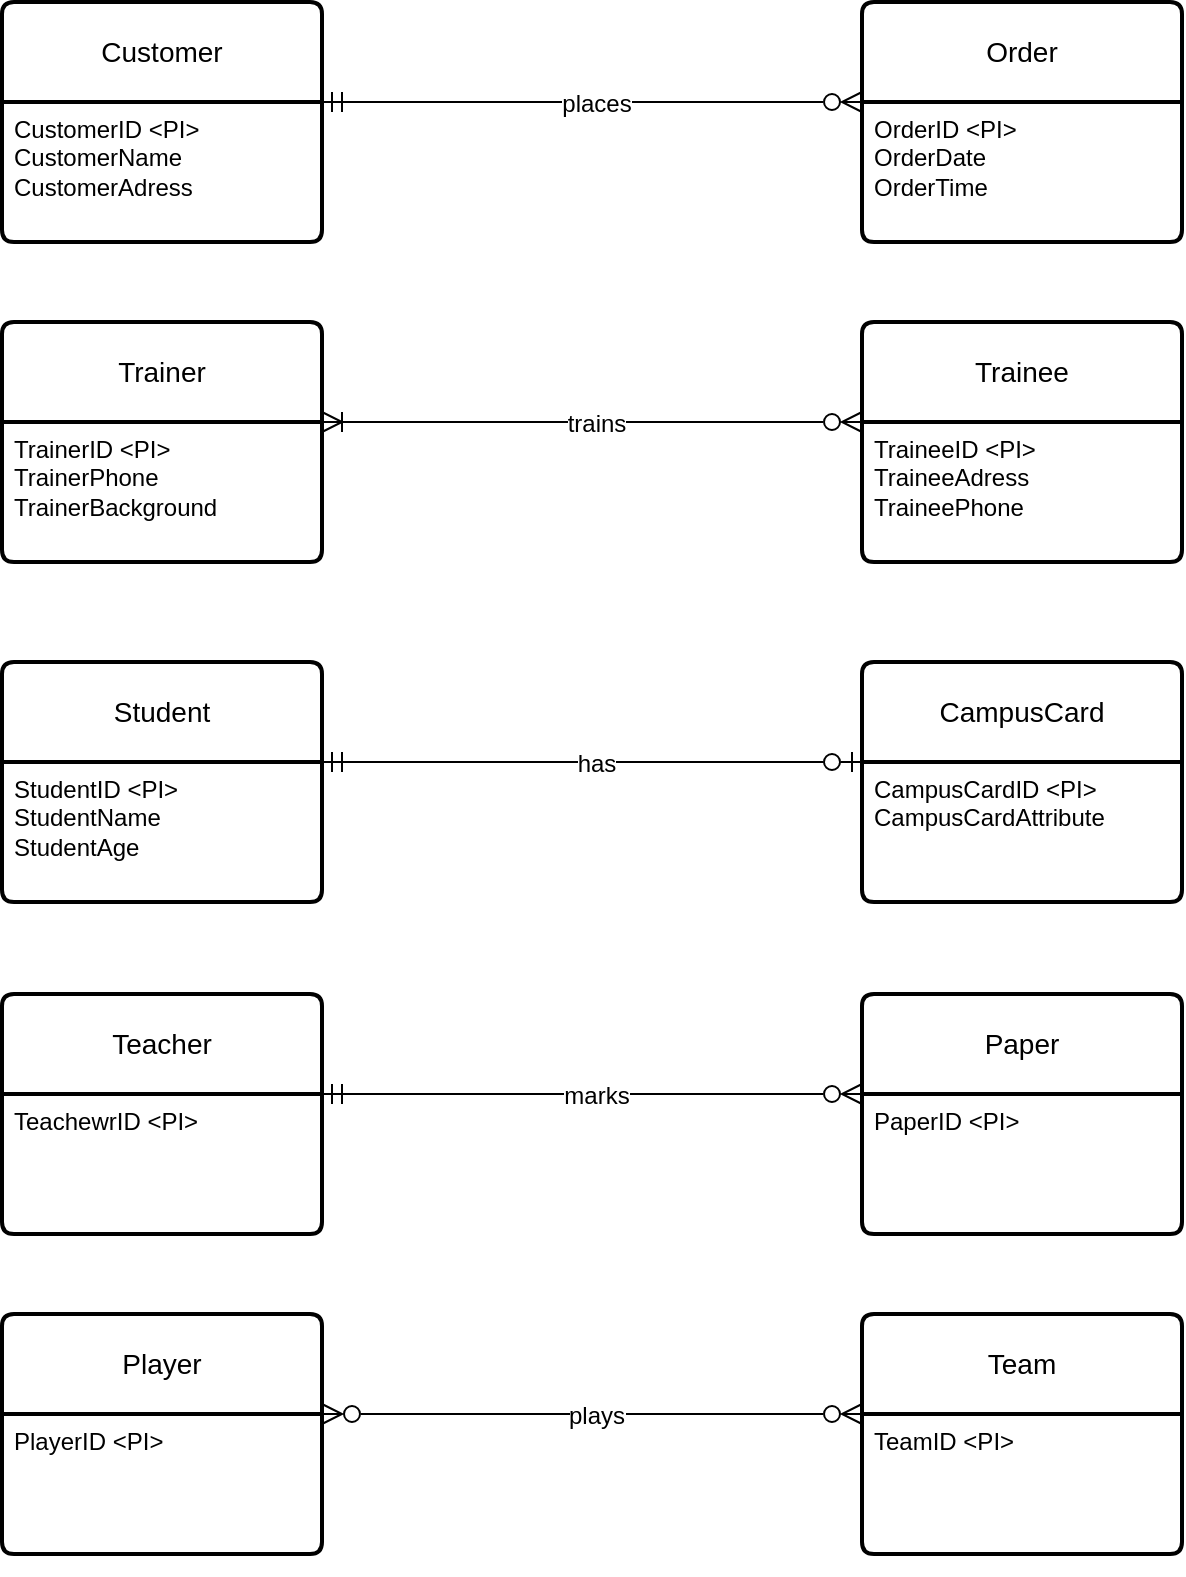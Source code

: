 <mxfile version="28.0.5" pages="2">
  <diagram name="Question 1" id="JMISCL6rNqhaSx3jP0tP">
    <mxGraphModel dx="1418" dy="838" grid="1" gridSize="10" guides="1" tooltips="1" connect="1" arrows="1" fold="1" page="1" pageScale="1" pageWidth="850" pageHeight="1100" math="0" shadow="0">
      <root>
        <mxCell id="0" />
        <mxCell id="1" parent="0" />
        <mxCell id="Xc801w4YaEWtKi9-rcJZ-37" style="edgeStyle=none;curved=1;rounded=0;orthogonalLoop=1;jettySize=auto;html=1;fontSize=12;startSize=8;endSize=8;" edge="1" parent="1" source="Xc801w4YaEWtKi9-rcJZ-34" target="Xc801w4YaEWtKi9-rcJZ-33">
          <mxGeometry relative="1" as="geometry" />
        </mxCell>
        <mxCell id="Xc801w4YaEWtKi9-rcJZ-10" value="Customer" style="swimlane;childLayout=stackLayout;horizontal=1;startSize=50;horizontalStack=0;rounded=1;fontSize=14;fontStyle=0;strokeWidth=2;resizeParent=0;resizeLast=1;shadow=0;dashed=0;align=center;arcSize=4;whiteSpace=wrap;html=1;" vertex="1" parent="1">
          <mxGeometry x="30" y="120" width="160" height="120" as="geometry" />
        </mxCell>
        <mxCell id="Xc801w4YaEWtKi9-rcJZ-11" value="CustomerID &amp;lt;PI&amp;gt;&lt;div&gt;CustomerName&lt;/div&gt;&lt;div&gt;CustomerAdress&lt;/div&gt;" style="align=left;strokeColor=none;fillColor=none;spacingLeft=4;spacingRight=4;fontSize=12;verticalAlign=top;resizable=0;rotatable=0;part=1;html=1;whiteSpace=wrap;" vertex="1" parent="Xc801w4YaEWtKi9-rcJZ-10">
          <mxGeometry y="50" width="160" height="70" as="geometry" />
        </mxCell>
        <mxCell id="Xc801w4YaEWtKi9-rcJZ-12" value="Order" style="swimlane;childLayout=stackLayout;horizontal=1;startSize=50;horizontalStack=0;rounded=1;fontSize=14;fontStyle=0;strokeWidth=2;resizeParent=0;resizeLast=1;shadow=0;dashed=0;align=center;arcSize=4;whiteSpace=wrap;html=1;" vertex="1" parent="1">
          <mxGeometry x="460" y="120" width="160" height="120" as="geometry" />
        </mxCell>
        <mxCell id="Xc801w4YaEWtKi9-rcJZ-13" value="OrderID &amp;lt;PI&amp;gt;&lt;div&gt;OrderDate&lt;/div&gt;&lt;div&gt;OrderTime&lt;/div&gt;" style="align=left;strokeColor=none;fillColor=none;spacingLeft=4;spacingRight=4;fontSize=12;verticalAlign=top;resizable=0;rotatable=0;part=1;html=1;whiteSpace=wrap;" vertex="1" parent="Xc801w4YaEWtKi9-rcJZ-12">
          <mxGeometry y="50" width="160" height="70" as="geometry" />
        </mxCell>
        <mxCell id="Xc801w4YaEWtKi9-rcJZ-15" value="Trainer" style="swimlane;childLayout=stackLayout;horizontal=1;startSize=50;horizontalStack=0;rounded=1;fontSize=14;fontStyle=0;strokeWidth=2;resizeParent=0;resizeLast=1;shadow=0;dashed=0;align=center;arcSize=4;whiteSpace=wrap;html=1;" vertex="1" parent="1">
          <mxGeometry x="30" y="280" width="160" height="120" as="geometry" />
        </mxCell>
        <mxCell id="Xc801w4YaEWtKi9-rcJZ-16" value="TrainerID &amp;lt;PI&amp;gt;&lt;div&gt;TrainerPhone&lt;/div&gt;&lt;div&gt;TrainerBackground&lt;/div&gt;" style="align=left;strokeColor=none;fillColor=none;spacingLeft=4;spacingRight=4;fontSize=12;verticalAlign=top;resizable=0;rotatable=0;part=1;html=1;whiteSpace=wrap;" vertex="1" parent="Xc801w4YaEWtKi9-rcJZ-15">
          <mxGeometry y="50" width="160" height="70" as="geometry" />
        </mxCell>
        <mxCell id="Xc801w4YaEWtKi9-rcJZ-17" value="Trainee" style="swimlane;childLayout=stackLayout;horizontal=1;startSize=50;horizontalStack=0;rounded=1;fontSize=14;fontStyle=0;strokeWidth=2;resizeParent=0;resizeLast=1;shadow=0;dashed=0;align=center;arcSize=4;whiteSpace=wrap;html=1;" vertex="1" parent="1">
          <mxGeometry x="460" y="280" width="160" height="120" as="geometry" />
        </mxCell>
        <mxCell id="Xc801w4YaEWtKi9-rcJZ-18" value="TraineeID &amp;lt;PI&amp;gt;&lt;div&gt;TraineeAdress&lt;/div&gt;&lt;div&gt;TraineePhone&lt;/div&gt;" style="align=left;strokeColor=none;fillColor=none;spacingLeft=4;spacingRight=4;fontSize=12;verticalAlign=top;resizable=0;rotatable=0;part=1;html=1;whiteSpace=wrap;" vertex="1" parent="Xc801w4YaEWtKi9-rcJZ-17">
          <mxGeometry y="50" width="160" height="70" as="geometry" />
        </mxCell>
        <mxCell id="Xc801w4YaEWtKi9-rcJZ-26" style="edgeStyle=none;curved=1;rounded=0;orthogonalLoop=1;jettySize=auto;html=1;exitX=1;exitY=0;exitDx=0;exitDy=0;entryX=0;entryY=0;entryDx=0;entryDy=0;fontSize=12;startSize=8;endSize=8;startArrow=ERmandOne;startFill=0;endArrow=ERzeroToMany;endFill=0;" edge="1" parent="1" source="Xc801w4YaEWtKi9-rcJZ-11" target="Xc801w4YaEWtKi9-rcJZ-13">
          <mxGeometry relative="1" as="geometry" />
        </mxCell>
        <mxCell id="Xc801w4YaEWtKi9-rcJZ-27" value="places" style="edgeLabel;html=1;align=center;verticalAlign=middle;resizable=0;points=[];fontSize=12;" vertex="1" connectable="0" parent="Xc801w4YaEWtKi9-rcJZ-26">
          <mxGeometry x="0.015" y="-1" relative="1" as="geometry">
            <mxPoint as="offset" />
          </mxGeometry>
        </mxCell>
        <mxCell id="Xc801w4YaEWtKi9-rcJZ-28" style="edgeStyle=none;curved=1;rounded=0;orthogonalLoop=1;jettySize=auto;html=1;entryX=0;entryY=0;entryDx=0;entryDy=0;fontSize=12;startSize=8;endSize=8;startArrow=ERoneToMany;startFill=0;endArrow=ERzeroToMany;endFill=0;" edge="1" parent="1" target="Xc801w4YaEWtKi9-rcJZ-18">
          <mxGeometry relative="1" as="geometry">
            <mxPoint x="190" y="330" as="sourcePoint" />
            <mxPoint x="460" y="330" as="targetPoint" />
          </mxGeometry>
        </mxCell>
        <mxCell id="Xc801w4YaEWtKi9-rcJZ-29" value="trains" style="edgeLabel;html=1;align=center;verticalAlign=middle;resizable=0;points=[];fontSize=12;" vertex="1" connectable="0" parent="Xc801w4YaEWtKi9-rcJZ-28">
          <mxGeometry x="0.015" y="-1" relative="1" as="geometry">
            <mxPoint as="offset" />
          </mxGeometry>
        </mxCell>
        <mxCell id="Xc801w4YaEWtKi9-rcJZ-31" value="Student" style="swimlane;childLayout=stackLayout;horizontal=1;startSize=50;horizontalStack=0;rounded=1;fontSize=14;fontStyle=0;strokeWidth=2;resizeParent=0;resizeLast=1;shadow=0;dashed=0;align=center;arcSize=4;whiteSpace=wrap;html=1;" vertex="1" parent="1">
          <mxGeometry x="30" y="450" width="160" height="120" as="geometry" />
        </mxCell>
        <mxCell id="Xc801w4YaEWtKi9-rcJZ-32" value="StudentID &amp;lt;PI&amp;gt;&lt;div&gt;StudentName&lt;/div&gt;&lt;div&gt;StudentAge&lt;/div&gt;" style="align=left;strokeColor=none;fillColor=none;spacingLeft=4;spacingRight=4;fontSize=12;verticalAlign=top;resizable=0;rotatable=0;part=1;html=1;whiteSpace=wrap;" vertex="1" parent="Xc801w4YaEWtKi9-rcJZ-31">
          <mxGeometry y="50" width="160" height="70" as="geometry" />
        </mxCell>
        <mxCell id="Xc801w4YaEWtKi9-rcJZ-33" value="CampusCard" style="swimlane;childLayout=stackLayout;horizontal=1;startSize=50;horizontalStack=0;rounded=1;fontSize=14;fontStyle=0;strokeWidth=2;resizeParent=0;resizeLast=1;shadow=0;dashed=0;align=center;arcSize=4;whiteSpace=wrap;html=1;" vertex="1" parent="1">
          <mxGeometry x="460" y="450" width="160" height="120" as="geometry" />
        </mxCell>
        <mxCell id="Xc801w4YaEWtKi9-rcJZ-34" value="CampusCardID &amp;lt;PI&amp;gt;&lt;div&gt;CampusCardAttribute&lt;/div&gt;" style="align=left;strokeColor=none;fillColor=none;spacingLeft=4;spacingRight=4;fontSize=12;verticalAlign=top;resizable=0;rotatable=0;part=1;html=1;whiteSpace=wrap;" vertex="1" parent="Xc801w4YaEWtKi9-rcJZ-33">
          <mxGeometry y="50" width="160" height="70" as="geometry" />
        </mxCell>
        <mxCell id="Xc801w4YaEWtKi9-rcJZ-35" style="edgeStyle=none;curved=1;rounded=0;orthogonalLoop=1;jettySize=auto;html=1;entryX=0;entryY=0;entryDx=0;entryDy=0;fontSize=12;startSize=8;endSize=8;startArrow=ERmandOne;startFill=0;endArrow=ERzeroToOne;endFill=0;" edge="1" parent="1" target="Xc801w4YaEWtKi9-rcJZ-34">
          <mxGeometry relative="1" as="geometry">
            <mxPoint x="190" y="500" as="sourcePoint" />
            <mxPoint x="460" y="500" as="targetPoint" />
          </mxGeometry>
        </mxCell>
        <mxCell id="Xc801w4YaEWtKi9-rcJZ-36" value="has" style="edgeLabel;html=1;align=center;verticalAlign=middle;resizable=0;points=[];fontSize=12;" vertex="1" connectable="0" parent="Xc801w4YaEWtKi9-rcJZ-35">
          <mxGeometry x="0.015" y="-1" relative="1" as="geometry">
            <mxPoint as="offset" />
          </mxGeometry>
        </mxCell>
        <mxCell id="Xc801w4YaEWtKi9-rcJZ-38" value="Teacher" style="swimlane;childLayout=stackLayout;horizontal=1;startSize=50;horizontalStack=0;rounded=1;fontSize=14;fontStyle=0;strokeWidth=2;resizeParent=0;resizeLast=1;shadow=0;dashed=0;align=center;arcSize=4;whiteSpace=wrap;html=1;" vertex="1" parent="1">
          <mxGeometry x="30" y="616" width="160" height="120" as="geometry" />
        </mxCell>
        <mxCell id="Xc801w4YaEWtKi9-rcJZ-39" value="TeachewrID &amp;lt;PI&amp;gt;" style="align=left;strokeColor=none;fillColor=none;spacingLeft=4;spacingRight=4;fontSize=12;verticalAlign=top;resizable=0;rotatable=0;part=1;html=1;whiteSpace=wrap;" vertex="1" parent="Xc801w4YaEWtKi9-rcJZ-38">
          <mxGeometry y="50" width="160" height="70" as="geometry" />
        </mxCell>
        <mxCell id="Xc801w4YaEWtKi9-rcJZ-40" value="Paper" style="swimlane;childLayout=stackLayout;horizontal=1;startSize=50;horizontalStack=0;rounded=1;fontSize=14;fontStyle=0;strokeWidth=2;resizeParent=0;resizeLast=1;shadow=0;dashed=0;align=center;arcSize=4;whiteSpace=wrap;html=1;" vertex="1" parent="1">
          <mxGeometry x="460" y="616" width="160" height="120" as="geometry" />
        </mxCell>
        <mxCell id="Xc801w4YaEWtKi9-rcJZ-41" value="PaperID &amp;lt;PI&amp;gt;" style="align=left;strokeColor=none;fillColor=none;spacingLeft=4;spacingRight=4;fontSize=12;verticalAlign=top;resizable=0;rotatable=0;part=1;html=1;whiteSpace=wrap;" vertex="1" parent="Xc801w4YaEWtKi9-rcJZ-40">
          <mxGeometry y="50" width="160" height="70" as="geometry" />
        </mxCell>
        <mxCell id="Xc801w4YaEWtKi9-rcJZ-42" style="edgeStyle=none;curved=1;rounded=0;orthogonalLoop=1;jettySize=auto;html=1;fontSize=12;startSize=8;endSize=8;" edge="1" parent="Xc801w4YaEWtKi9-rcJZ-40" source="Xc801w4YaEWtKi9-rcJZ-41" target="Xc801w4YaEWtKi9-rcJZ-40">
          <mxGeometry relative="1" as="geometry" />
        </mxCell>
        <mxCell id="Xc801w4YaEWtKi9-rcJZ-43" style="edgeStyle=none;curved=1;rounded=0;orthogonalLoop=1;jettySize=auto;html=1;entryX=0;entryY=0;entryDx=0;entryDy=0;fontSize=12;startSize=8;endSize=8;startArrow=ERmandOne;startFill=0;endArrow=ERzeroToMany;endFill=0;" edge="1" parent="1" target="Xc801w4YaEWtKi9-rcJZ-41">
          <mxGeometry relative="1" as="geometry">
            <mxPoint x="190" y="666" as="sourcePoint" />
            <mxPoint x="460" y="666" as="targetPoint" />
          </mxGeometry>
        </mxCell>
        <mxCell id="Xc801w4YaEWtKi9-rcJZ-44" value="marks" style="edgeLabel;html=1;align=center;verticalAlign=middle;resizable=0;points=[];fontSize=12;" vertex="1" connectable="0" parent="Xc801w4YaEWtKi9-rcJZ-43">
          <mxGeometry x="0.015" y="-1" relative="1" as="geometry">
            <mxPoint as="offset" />
          </mxGeometry>
        </mxCell>
        <mxCell id="Xc801w4YaEWtKi9-rcJZ-45" value="Player" style="swimlane;childLayout=stackLayout;horizontal=1;startSize=50;horizontalStack=0;rounded=1;fontSize=14;fontStyle=0;strokeWidth=2;resizeParent=0;resizeLast=1;shadow=0;dashed=0;align=center;arcSize=4;whiteSpace=wrap;html=1;" vertex="1" parent="1">
          <mxGeometry x="30" y="776" width="160" height="120" as="geometry" />
        </mxCell>
        <mxCell id="Xc801w4YaEWtKi9-rcJZ-46" value="PlayerID &amp;lt;PI&amp;gt;" style="align=left;strokeColor=none;fillColor=none;spacingLeft=4;spacingRight=4;fontSize=12;verticalAlign=top;resizable=0;rotatable=0;part=1;html=1;whiteSpace=wrap;" vertex="1" parent="Xc801w4YaEWtKi9-rcJZ-45">
          <mxGeometry y="50" width="160" height="70" as="geometry" />
        </mxCell>
        <mxCell id="Xc801w4YaEWtKi9-rcJZ-47" value="Team" style="swimlane;childLayout=stackLayout;horizontal=1;startSize=50;horizontalStack=0;rounded=1;fontSize=14;fontStyle=0;strokeWidth=2;resizeParent=0;resizeLast=1;shadow=0;dashed=0;align=center;arcSize=4;whiteSpace=wrap;html=1;" vertex="1" parent="1">
          <mxGeometry x="460" y="776" width="160" height="120" as="geometry" />
        </mxCell>
        <mxCell id="Xc801w4YaEWtKi9-rcJZ-48" value="TeamID &amp;lt;PI&amp;gt;" style="align=left;strokeColor=none;fillColor=none;spacingLeft=4;spacingRight=4;fontSize=12;verticalAlign=top;resizable=0;rotatable=0;part=1;html=1;whiteSpace=wrap;" vertex="1" parent="Xc801w4YaEWtKi9-rcJZ-47">
          <mxGeometry y="50" width="160" height="70" as="geometry" />
        </mxCell>
        <mxCell id="Xc801w4YaEWtKi9-rcJZ-49" style="edgeStyle=none;curved=1;rounded=0;orthogonalLoop=1;jettySize=auto;html=1;fontSize=12;startSize=8;endSize=8;" edge="1" parent="Xc801w4YaEWtKi9-rcJZ-47" source="Xc801w4YaEWtKi9-rcJZ-48" target="Xc801w4YaEWtKi9-rcJZ-47">
          <mxGeometry relative="1" as="geometry" />
        </mxCell>
        <mxCell id="Xc801w4YaEWtKi9-rcJZ-50" style="edgeStyle=none;curved=1;rounded=0;orthogonalLoop=1;jettySize=auto;html=1;entryX=0;entryY=0;entryDx=0;entryDy=0;fontSize=12;startSize=8;endSize=8;startArrow=ERzeroToMany;startFill=0;endArrow=ERzeroToMany;endFill=0;" edge="1" parent="1" target="Xc801w4YaEWtKi9-rcJZ-48">
          <mxGeometry relative="1" as="geometry">
            <mxPoint x="190" y="826" as="sourcePoint" />
            <mxPoint x="460" y="826" as="targetPoint" />
          </mxGeometry>
        </mxCell>
        <mxCell id="Xc801w4YaEWtKi9-rcJZ-51" value="plays" style="edgeLabel;html=1;align=center;verticalAlign=middle;resizable=0;points=[];fontSize=12;" vertex="1" connectable="0" parent="Xc801w4YaEWtKi9-rcJZ-50">
          <mxGeometry x="0.015" y="-1" relative="1" as="geometry">
            <mxPoint as="offset" />
          </mxGeometry>
        </mxCell>
      </root>
    </mxGraphModel>
  </diagram>
  <diagram id="8TGpUJFxCJaHSkZn9z-A" name="Page-2">
    <mxGraphModel dx="3176" dy="2073" grid="1" gridSize="10" guides="1" tooltips="1" connect="1" arrows="1" fold="1" page="0" pageScale="1" pageWidth="850" pageHeight="1100" math="0" shadow="0">
      <root>
        <mxCell id="0" />
        <mxCell id="1" parent="0" />
        <mxCell id="flccoF1PaOZVYJzNUx7W-8" style="edgeStyle=orthogonalEdgeStyle;rounded=0;orthogonalLoop=1;jettySize=auto;html=1;endArrow=none;endFill=0;" edge="1" parent="1" source="3GbFFvfoC3xt1Sqf12QE-1" target="flccoF1PaOZVYJzNUx7W-6">
          <mxGeometry relative="1" as="geometry">
            <Array as="points">
              <mxPoint x="-1290" y="-790" />
            </Array>
          </mxGeometry>
        </mxCell>
        <mxCell id="3GbFFvfoC3xt1Sqf12QE-1" value="Undergrad" style="swimlane;childLayout=stackLayout;horizontal=1;startSize=50;horizontalStack=0;rounded=1;fontSize=14;fontStyle=0;strokeWidth=2;resizeParent=0;resizeLast=1;shadow=0;dashed=0;align=center;arcSize=4;whiteSpace=wrap;html=1;" parent="1" vertex="1">
          <mxGeometry x="-1370" y="-730" width="160" height="120" as="geometry" />
        </mxCell>
        <mxCell id="3GbFFvfoC3xt1Sqf12QE-2" value="&lt;div&gt;StudentMajor&lt;/div&gt;" style="align=left;strokeColor=none;fillColor=none;spacingLeft=4;spacingRight=4;fontSize=12;verticalAlign=top;resizable=0;rotatable=0;part=1;html=1;whiteSpace=wrap;" parent="3GbFFvfoC3xt1Sqf12QE-1" vertex="1">
          <mxGeometry y="50" width="160" height="70" as="geometry" />
        </mxCell>
        <mxCell id="3rUDM0hxEPO33cNUYivA-1" value="Unit" style="swimlane;childLayout=stackLayout;horizontal=1;startSize=50;horizontalStack=0;rounded=1;fontSize=14;fontStyle=0;strokeWidth=2;resizeParent=0;resizeLast=1;shadow=0;dashed=0;align=center;arcSize=4;whiteSpace=wrap;html=1;" parent="1" vertex="1">
          <mxGeometry x="-1030" y="-730" width="160" height="120" as="geometry" />
        </mxCell>
        <mxCell id="3rUDM0hxEPO33cNUYivA-2" value="UnitID &amp;lt;PI&amp;gt;&lt;div&gt;UnitName&lt;/div&gt;&lt;div&gt;UnitDescription&lt;/div&gt;&lt;div&gt;CreditPoints&lt;/div&gt;" style="align=left;strokeColor=none;fillColor=none;spacingLeft=4;spacingRight=4;fontSize=12;verticalAlign=top;resizable=0;rotatable=0;part=1;html=1;whiteSpace=wrap;" parent="3rUDM0hxEPO33cNUYivA-1" vertex="1">
          <mxGeometry y="50" width="160" height="70" as="geometry" />
        </mxCell>
        <mxCell id="u3VYJQ0W4rCcnem0_WpB-1" value="Thesis" style="swimlane;childLayout=stackLayout;horizontal=1;startSize=50;horizontalStack=0;rounded=1;fontSize=14;fontStyle=0;strokeWidth=2;resizeParent=0;resizeLast=1;shadow=0;dashed=0;align=center;arcSize=4;whiteSpace=wrap;html=1;" parent="1" vertex="1">
          <mxGeometry x="-220" y="-720" width="160" height="120" as="geometry" />
        </mxCell>
        <mxCell id="u3VYJQ0W4rCcnem0_WpB-2" value="ThesisID &amp;lt;PI&amp;gt;&lt;div&gt;Title&lt;/div&gt;&lt;div&gt;Type&lt;/div&gt;&lt;div&gt;&lt;br&gt;&lt;/div&gt;" style="align=left;strokeColor=none;fillColor=none;spacingLeft=4;spacingRight=4;fontSize=12;verticalAlign=top;resizable=0;rotatable=0;part=1;html=1;whiteSpace=wrap;" parent="u3VYJQ0W4rCcnem0_WpB-1" vertex="1">
          <mxGeometry y="50" width="160" height="70" as="geometry" />
        </mxCell>
        <mxCell id="u3VYJQ0W4rCcnem0_WpB-4" value="Faculty" style="swimlane;childLayout=stackLayout;horizontal=1;startSize=50;horizontalStack=0;rounded=1;fontSize=14;fontStyle=0;strokeWidth=2;resizeParent=0;resizeLast=1;shadow=0;dashed=0;align=center;arcSize=4;whiteSpace=wrap;html=1;" parent="1" vertex="1">
          <mxGeometry x="-1360" y="-400" width="160" height="120" as="geometry" />
        </mxCell>
        <mxCell id="u3VYJQ0W4rCcnem0_WpB-5" value="FacultyID &amp;lt;PI&amp;gt;&lt;div&gt;FacultyName&lt;/div&gt;&lt;div&gt;FacultyDescription&lt;/div&gt;&lt;div&gt;FacultyAddress&lt;/div&gt;" style="align=left;strokeColor=none;fillColor=none;spacingLeft=4;spacingRight=4;fontSize=12;verticalAlign=top;resizable=0;rotatable=0;part=1;html=1;whiteSpace=wrap;" parent="u3VYJQ0W4rCcnem0_WpB-4" vertex="1">
          <mxGeometry y="50" width="160" height="70" as="geometry" />
        </mxCell>
        <mxCell id="flccoF1PaOZVYJzNUx7W-9" style="edgeStyle=orthogonalEdgeStyle;rounded=0;orthogonalLoop=1;jettySize=auto;html=1;endArrow=none;endFill=0;" edge="1" parent="1" source="u3VYJQ0W4rCcnem0_WpB-6" target="flccoF1PaOZVYJzNUx7W-6">
          <mxGeometry relative="1" as="geometry">
            <Array as="points">
              <mxPoint x="-500" y="-790" />
            </Array>
          </mxGeometry>
        </mxCell>
        <mxCell id="u3VYJQ0W4rCcnem0_WpB-6" value="Research" style="swimlane;childLayout=stackLayout;horizontal=1;startSize=50;horizontalStack=0;rounded=1;fontSize=14;fontStyle=0;strokeWidth=2;resizeParent=0;resizeLast=1;shadow=0;dashed=0;align=center;arcSize=4;whiteSpace=wrap;html=1;" parent="1" vertex="1">
          <mxGeometry x="-580" y="-740" width="160" height="120" as="geometry" />
        </mxCell>
        <mxCell id="u3VYJQ0W4rCcnem0_WpB-7" value="&lt;div&gt;&lt;span style=&quot;background-color: transparent; color: light-dark(rgb(0, 0, 0), rgb(255, 255, 255));&quot;&gt;ResearchArea&lt;/span&gt;&lt;/div&gt;" style="align=left;strokeColor=none;fillColor=none;spacingLeft=4;spacingRight=4;fontSize=12;verticalAlign=top;resizable=0;rotatable=0;part=1;html=1;whiteSpace=wrap;" parent="u3VYJQ0W4rCcnem0_WpB-6" vertex="1">
          <mxGeometry y="50" width="160" height="70" as="geometry" />
        </mxCell>
        <mxCell id="u3VYJQ0W4rCcnem0_WpB-25" style="edgeStyle=none;curved=1;rounded=0;orthogonalLoop=1;jettySize=auto;html=1;entryX=0.5;entryY=1;entryDx=0;entryDy=0;fontSize=12;startSize=8;endSize=8;endArrow=ERzeroToMany;endFill=0;startArrow=ERmandOne;startFill=0;" parent="1" source="u3VYJQ0W4rCcnem0_WpB-8" target="3rUDM0hxEPO33cNUYivA-2" edge="1">
          <mxGeometry relative="1" as="geometry" />
        </mxCell>
        <mxCell id="flccoF1PaOZVYJzNUx7W-22" value="offer" style="edgeLabel;html=1;align=center;verticalAlign=middle;resizable=0;points=[];" vertex="1" connectable="0" parent="u3VYJQ0W4rCcnem0_WpB-25">
          <mxGeometry x="-0.395" y="3" relative="1" as="geometry">
            <mxPoint as="offset" />
          </mxGeometry>
        </mxCell>
        <mxCell id="u3VYJQ0W4rCcnem0_WpB-8" value="Department(WE)" style="swimlane;childLayout=stackLayout;horizontal=1;startSize=50;horizontalStack=0;rounded=1;fontSize=14;fontStyle=0;strokeWidth=2;resizeParent=0;resizeLast=1;shadow=0;dashed=0;align=center;arcSize=4;whiteSpace=wrap;html=1;fillColor=#ffe6cc;strokeColor=#d79b00;" parent="1" vertex="1">
          <mxGeometry x="-1030" y="-420" width="160" height="120" as="geometry" />
        </mxCell>
        <mxCell id="u3VYJQ0W4rCcnem0_WpB-9" value="DepartmentID&amp;nbsp;&lt;div&gt;DepartmentName&lt;/div&gt;&lt;div&gt;&lt;span style=&quot;color: rgba(0, 0, 0, 0); font-family: monospace; font-size: 0px; text-wrap-mode: nowrap;&quot;&gt;%3CmxGraphModel%3E%3Croot%3E%3CmxCell%20id%3D%220%22%2F%3E%3CmxCell%20id%3D%221%22%20parent%3D%220%22%2F%3E%3CmxCell%20id%3D%222%22%20value%3D%22Student%22%20style%3D%22swimlane%3BchildLayout%3DstackLayout%3Bhorizontal%3D1%3BstartSize%3D50%3BhorizontalStack%3D0%3Brounded%3D1%3BfontSize%3D14%3BfontStyle%3D0%3BstrokeWidth%3D2%3BresizeParent%3D0%3BresizeLast%3D1%3Bshadow%3D0%3Bdashed%3D0%3Balign%3Dcenter%3BarcSize%3D4%3BwhiteSpace%3Dwrap%3Bhtml%3D1%3B%22%20vertex%3D%221%22%20parent%3D%221%22%3E%3CmxGeometry%20x%3D%22-1030%22%20y%3D%22-570%22%20width%3D%22160%22%20height%3D%22120%22%20as%3D%22geometry%22%2F%3E%3C%2FmxCell%3E%3CmxCell%20id%3D%223%22%20value%3D%22StudentID%20%26amp%3Blt%3BPI%26amp%3Bgt%3B%26lt%3Bdiv%26gt%3BName%26lt%3B%2Fdiv%26gt%3B%26lt%3Bdiv%26gt%3BAddress%26lt%3B%2Fdiv%26gt%3B%26lt%3Bdiv%26gt%3BType%26lt%3B%2Fdiv%26gt%3B%22%20style%3D%22align%3Dleft%3BstrokeColor%3Dnone%3BfillColor%3Dnone%3BspacingLeft%3D4%3BspacingRight%3D4%3BfontSize%3D12%3BverticalAlign%3Dtop%3Bresizable%3D0%3Brotatable%3D0%3Bpart%3D1%3Bhtml%3D1%3BwhiteSpace%3Dwrap%3B%22%20vertex%3D%221%22%20parent%3D%222%22%3E%3CmxGeometry%20y%3D%2250%22%20width%3D%22160%22%20height%3D%2270%22%20as%3D%22geometry%22%2F%3E%3C%2FmxCell%3E%3C%2Froot%3E%3C%2FmxGraphModel%3E&lt;/span&gt;&lt;span style=&quot;background-color: transparent; color: light-dark(rgb(0, 0, 0), rgb(255, 255, 255));&quot;&gt;DepartmentAdress&lt;/span&gt;&lt;/div&gt;&lt;div&gt;&lt;span style=&quot;background-color: transparent; color: light-dark(rgb(0, 0, 0), rgb(255, 255, 255));&quot;&gt;&lt;br&gt;&lt;/span&gt;&lt;/div&gt;" style="align=left;strokeColor=none;fillColor=none;spacingLeft=4;spacingRight=4;fontSize=12;verticalAlign=top;resizable=0;rotatable=0;part=1;html=1;whiteSpace=wrap;" parent="u3VYJQ0W4rCcnem0_WpB-8" vertex="1">
          <mxGeometry y="50" width="160" height="70" as="geometry" />
        </mxCell>
        <mxCell id="u3VYJQ0W4rCcnem0_WpB-10" value="Staff" style="swimlane;childLayout=stackLayout;horizontal=1;startSize=50;horizontalStack=0;rounded=1;fontSize=14;fontStyle=0;strokeWidth=2;resizeParent=0;resizeLast=1;shadow=0;dashed=0;align=center;arcSize=4;whiteSpace=wrap;html=1;" parent="1" vertex="1">
          <mxGeometry x="-460" y="-460" width="160" height="120" as="geometry" />
        </mxCell>
        <mxCell id="u3VYJQ0W4rCcnem0_WpB-11" value="StaffID &amp;lt;PI&amp;gt;&lt;div&gt;StaffName&lt;/div&gt;&lt;div&gt;StaffDesignation&lt;/div&gt;&lt;div&gt;StaffAddress&lt;/div&gt;" style="align=left;strokeColor=none;fillColor=none;spacingLeft=4;spacingRight=4;fontSize=12;verticalAlign=top;resizable=0;rotatable=0;part=1;html=1;whiteSpace=wrap;" parent="u3VYJQ0W4rCcnem0_WpB-10" vertex="1">
          <mxGeometry y="50" width="160" height="70" as="geometry" />
        </mxCell>
        <mxCell id="u3VYJQ0W4rCcnem0_WpB-13" value="Classroom" style="swimlane;childLayout=stackLayout;horizontal=1;startSize=50;horizontalStack=0;rounded=1;fontSize=14;fontStyle=0;strokeWidth=2;resizeParent=0;resizeLast=1;shadow=0;dashed=0;align=center;arcSize=4;whiteSpace=wrap;html=1;" parent="1" vertex="1">
          <mxGeometry x="-750" y="-220" width="160" height="120" as="geometry" />
        </mxCell>
        <mxCell id="u3VYJQ0W4rCcnem0_WpB-14" value="ClassID &amp;lt;PI&amp;gt;&lt;div&gt;BiuldingName&lt;/div&gt;&lt;div&gt;RoomNumber&lt;/div&gt;" style="align=left;strokeColor=none;fillColor=none;spacingLeft=4;spacingRight=4;fontSize=12;verticalAlign=top;resizable=0;rotatable=0;part=1;html=1;whiteSpace=wrap;" parent="u3VYJQ0W4rCcnem0_WpB-13" vertex="1">
          <mxGeometry y="50" width="160" height="70" as="geometry" />
        </mxCell>
        <mxCell id="u3VYJQ0W4rCcnem0_WpB-16" style="edgeStyle=none;curved=1;rounded=0;orthogonalLoop=1;jettySize=auto;html=1;fontSize=12;startSize=8;endSize=8;endArrow=ERzeroToMany;endFill=0;startArrow=ERzeroToMany;startFill=0;exitX=0;exitY=0;exitDx=0;exitDy=0;" parent="1" source="flccoF1PaOZVYJzNUx7W-2" target="3rUDM0hxEPO33cNUYivA-1" edge="1">
          <mxGeometry relative="1" as="geometry">
            <Array as="points">
              <mxPoint x="-1000" y="-920" />
            </Array>
          </mxGeometry>
        </mxCell>
        <mxCell id="flccoF1PaOZVYJzNUx7W-21" value="enroll" style="edgeLabel;html=1;align=center;verticalAlign=middle;resizable=0;points=[];" vertex="1" connectable="0" parent="u3VYJQ0W4rCcnem0_WpB-16">
          <mxGeometry x="0.27" y="16" relative="1" as="geometry">
            <mxPoint as="offset" />
          </mxGeometry>
        </mxCell>
        <mxCell id="u3VYJQ0W4rCcnem0_WpB-17" style="edgeStyle=none;curved=1;rounded=0;orthogonalLoop=1;jettySize=auto;html=1;fontSize=12;startSize=8;endSize=8;endArrow=ERzeroToOne;endFill=0;startArrow=ERmandOne;startFill=0;" parent="1" source="u3VYJQ0W4rCcnem0_WpB-7" target="u3VYJQ0W4rCcnem0_WpB-1" edge="1">
          <mxGeometry relative="1" as="geometry" />
        </mxCell>
        <mxCell id="flccoF1PaOZVYJzNUx7W-24" value="select" style="edgeLabel;html=1;align=center;verticalAlign=middle;resizable=0;points=[];" vertex="1" connectable="0" parent="u3VYJQ0W4rCcnem0_WpB-17">
          <mxGeometry x="-0.304" y="1" relative="1" as="geometry">
            <mxPoint as="offset" />
          </mxGeometry>
        </mxCell>
        <mxCell id="u3VYJQ0W4rCcnem0_WpB-18" style="edgeStyle=none;curved=1;rounded=0;orthogonalLoop=1;jettySize=auto;html=1;fontSize=12;startSize=8;endSize=8;entryX=0;entryY=0.25;entryDx=0;entryDy=0;endArrow=ERzeroToMany;endFill=0;startArrow=ERmandOne;startFill=0;exitX=1;exitY=0;exitDx=0;exitDy=0;" parent="1" source="u3VYJQ0W4rCcnem0_WpB-5" target="u3VYJQ0W4rCcnem0_WpB-9" edge="1">
          <mxGeometry relative="1" as="geometry" />
        </mxCell>
        <mxCell id="flccoF1PaOZVYJzNUx7W-23" value="manage" style="edgeLabel;html=1;align=center;verticalAlign=middle;resizable=0;points=[];" vertex="1" connectable="0" parent="u3VYJQ0W4rCcnem0_WpB-18">
          <mxGeometry x="-0.312" y="1" relative="1" as="geometry">
            <mxPoint as="offset" />
          </mxGeometry>
        </mxCell>
        <mxCell id="u3VYJQ0W4rCcnem0_WpB-30" style="edgeStyle=none;curved=1;rounded=0;orthogonalLoop=1;jettySize=auto;html=1;fontSize=12;startSize=8;endSize=8;endArrow=ERzeroToMany;endFill=0;startArrow=ERmandOne;startFill=0;exitX=0;exitY=0.25;exitDx=0;exitDy=0;entryX=1;entryY=0.25;entryDx=0;entryDy=0;" parent="1" source="u3VYJQ0W4rCcnem0_WpB-11" target="u3VYJQ0W4rCcnem0_WpB-29" edge="1">
          <mxGeometry relative="1" as="geometry">
            <mxPoint x="-470" y="-450" as="targetPoint" />
          </mxGeometry>
        </mxCell>
        <mxCell id="u3VYJQ0W4rCcnem0_WpB-28" value="Lession(AE)" style="swimlane;childLayout=stackLayout;horizontal=1;startSize=50;horizontalStack=0;rounded=1;fontSize=14;fontStyle=0;strokeWidth=2;resizeParent=0;resizeLast=1;shadow=0;dashed=0;align=center;arcSize=4;whiteSpace=wrap;html=1;fillColor=#d5e8d4;strokeColor=#82b366;" parent="1" vertex="1">
          <mxGeometry x="-750" y="-460" width="160" height="120" as="geometry" />
        </mxCell>
        <mxCell id="u3VYJQ0W4rCcnem0_WpB-29" value="Day&lt;div&gt;Time&lt;/div&gt;" style="align=left;strokeColor=none;fillColor=none;spacingLeft=4;spacingRight=4;fontSize=12;verticalAlign=top;resizable=0;rotatable=0;part=1;html=1;whiteSpace=wrap;" parent="u3VYJQ0W4rCcnem0_WpB-28" vertex="1">
          <mxGeometry y="50" width="160" height="70" as="geometry" />
        </mxCell>
        <mxCell id="u3VYJQ0W4rCcnem0_WpB-31" style="edgeStyle=none;curved=1;rounded=0;orthogonalLoop=1;jettySize=auto;html=1;fontSize=12;startSize=8;endSize=8;startArrow=ERmandOne;startFill=0;endArrow=ERzeroToMany;endFill=0;" parent="1" source="u3VYJQ0W4rCcnem0_WpB-13" target="u3VYJQ0W4rCcnem0_WpB-29" edge="1">
          <mxGeometry relative="1" as="geometry">
            <mxPoint x="-360" y="-230" as="targetPoint" />
            <mxPoint x="-720" y="-300" as="sourcePoint" />
          </mxGeometry>
        </mxCell>
        <mxCell id="u3VYJQ0W4rCcnem0_WpB-32" style="edgeStyle=none;curved=1;rounded=0;orthogonalLoop=1;jettySize=auto;html=1;entryX=0.5;entryY=0;entryDx=0;entryDy=0;fontSize=12;startSize=8;endSize=8;startArrow=ERmandOne;startFill=0;endArrow=ERzeroToMany;endFill=0;" parent="1" source="3rUDM0hxEPO33cNUYivA-2" target="u3VYJQ0W4rCcnem0_WpB-28" edge="1">
          <mxGeometry relative="1" as="geometry" />
        </mxCell>
        <mxCell id="u3VYJQ0W4rCcnem0_WpB-33" value="&lt;h1 style=&quot;margin-top: 0px;&quot;&gt;&lt;span style=&quot;background-color: transparent; color: light-dark(rgb(0, 0, 0), rgb(255, 255, 255));&quot;&gt;Assossiative Entity (AE)&lt;/span&gt;&lt;/h1&gt;&lt;h1 style=&quot;margin-top: 0px;&quot;&gt;&lt;span style=&quot;background-color: transparent; color: light-dark(rgb(0, 0, 0), rgb(255, 255, 255)); font-size: 12px; font-weight: normal;&quot;&gt;They will have the same relationship as if they were a Weak Entity (WE), meaning, that the strong sides can have multiple entries but one the other side is an 1: mandatory.&lt;/span&gt;&lt;/h1&gt;" style="text;html=1;whiteSpace=wrap;overflow=hidden;rounded=0;" parent="1" vertex="1">
          <mxGeometry x="-510" y="-290" width="290" height="170" as="geometry" />
        </mxCell>
        <mxCell id="flccoF1PaOZVYJzNUx7W-1" value="Student" style="swimlane;childLayout=stackLayout;horizontal=1;startSize=50;horizontalStack=0;rounded=1;fontSize=14;fontStyle=0;strokeWidth=2;resizeParent=0;resizeLast=1;shadow=0;dashed=0;align=center;arcSize=4;whiteSpace=wrap;html=1;" vertex="1" parent="1">
          <mxGeometry x="-870" y="-990" width="160" height="120" as="geometry" />
        </mxCell>
        <mxCell id="flccoF1PaOZVYJzNUx7W-2" value="StudentID &amp;lt;PI&amp;gt;&lt;div&gt;StudentName&lt;/div&gt;&lt;div&gt;StudentAddress&lt;/div&gt;" style="align=left;strokeColor=none;fillColor=none;spacingLeft=4;spacingRight=4;fontSize=12;verticalAlign=top;resizable=0;rotatable=0;part=1;html=1;whiteSpace=wrap;" vertex="1" parent="flccoF1PaOZVYJzNUx7W-1">
          <mxGeometry y="50" width="160" height="70" as="geometry" />
        </mxCell>
        <mxCell id="flccoF1PaOZVYJzNUx7W-6" value="" style="shape=or;whiteSpace=wrap;html=1;rotation=-90;" vertex="1" parent="1">
          <mxGeometry x="-815" y="-834" width="40" height="50" as="geometry" />
        </mxCell>
        <mxCell id="flccoF1PaOZVYJzNUx7W-7" value="" style="shape=flexArrow;endArrow=classic;html=1;rounded=0;width=10;endSize=2.722;" edge="1" parent="1">
          <mxGeometry width="50" height="50" relative="1" as="geometry">
            <mxPoint x="-796" y="-830" as="sourcePoint" />
            <mxPoint x="-795.56" y="-870" as="targetPoint" />
          </mxGeometry>
        </mxCell>
        <mxCell id="flccoF1PaOZVYJzNUx7W-11" value="Supertype" style="text;html=1;align=center;verticalAlign=middle;whiteSpace=wrap;rounded=0;" vertex="1" parent="1">
          <mxGeometry x="-816" y="-1030" width="60" height="30" as="geometry" />
        </mxCell>
        <mxCell id="flccoF1PaOZVYJzNUx7W-12" value="Subtype" style="text;html=1;align=center;verticalAlign=middle;whiteSpace=wrap;rounded=0;" vertex="1" parent="1">
          <mxGeometry x="-1270" y="-760" width="60" height="30" as="geometry" />
        </mxCell>
        <mxCell id="flccoF1PaOZVYJzNUx7W-13" value="Subtype" style="text;html=1;align=center;verticalAlign=middle;whiteSpace=wrap;rounded=0;" vertex="1" parent="1">
          <mxGeometry x="-560" y="-770" width="60" height="30" as="geometry" />
        </mxCell>
        <mxCell id="flccoF1PaOZVYJzNUx7W-15" value="d" style="text;html=1;align=center;verticalAlign=middle;whiteSpace=wrap;rounded=0;" vertex="1" parent="1">
          <mxGeometry x="-825" y="-824" width="60" height="30" as="geometry" />
        </mxCell>
        <mxCell id="flccoF1PaOZVYJzNUx7W-16" value="Supervision" style="swimlane;childLayout=stackLayout;horizontal=1;startSize=50;horizontalStack=0;rounded=1;fontSize=14;fontStyle=0;strokeWidth=2;resizeParent=0;resizeLast=1;shadow=0;dashed=0;align=center;arcSize=4;whiteSpace=wrap;html=1;fillColor=#d5e8d4;strokeColor=#82b366;" vertex="1" parent="1">
          <mxGeometry x="-230" y="-460" width="160" height="120" as="geometry" />
        </mxCell>
        <mxCell id="flccoF1PaOZVYJzNUx7W-17" value="&lt;span style=&quot;text-align: center;&quot;&gt;StartDate&lt;/span&gt;&lt;div style=&quot;text-align: center;&quot;&gt;EndDate&lt;/div&gt;" style="align=left;strokeColor=none;fillColor=none;spacingLeft=4;spacingRight=4;fontSize=12;verticalAlign=top;resizable=0;rotatable=0;part=1;html=1;whiteSpace=wrap;" vertex="1" parent="flccoF1PaOZVYJzNUx7W-16">
          <mxGeometry y="50" width="160" height="70" as="geometry" />
        </mxCell>
        <mxCell id="flccoF1PaOZVYJzNUx7W-18" style="edgeStyle=none;curved=1;rounded=0;orthogonalLoop=1;jettySize=auto;html=1;exitX=1;exitY=0.25;exitDx=0;exitDy=0;entryX=0;entryY=0.25;entryDx=0;entryDy=0;fontSize=12;startSize=8;endSize=8;startArrow=ERmandOne;startFill=0;endArrow=ERzeroToMany;endFill=0;" edge="1" parent="1" source="u3VYJQ0W4rCcnem0_WpB-11" target="flccoF1PaOZVYJzNUx7W-17">
          <mxGeometry relative="1" as="geometry">
            <mxPoint x="-140" y="-490" as="sourcePoint" />
            <mxPoint x="-83" y="-362" as="targetPoint" />
          </mxGeometry>
        </mxCell>
        <mxCell id="flccoF1PaOZVYJzNUx7W-20" style="edgeStyle=none;curved=1;rounded=0;orthogonalLoop=1;jettySize=auto;html=1;exitX=0.5;exitY=1;exitDx=0;exitDy=0;entryX=0.56;entryY=0.012;entryDx=0;entryDy=0;fontSize=12;startSize=8;endSize=8;startArrow=ERmandOne;startFill=0;endArrow=ERzeroToMany;endFill=0;entryPerimeter=0;" edge="1" parent="1" source="u3VYJQ0W4rCcnem0_WpB-2" target="flccoF1PaOZVYJzNUx7W-16">
          <mxGeometry relative="1" as="geometry">
            <mxPoint x="-100" y="-530" as="sourcePoint" />
            <mxPoint x="-30" y="-530" as="targetPoint" />
          </mxGeometry>
        </mxCell>
      </root>
    </mxGraphModel>
  </diagram>
</mxfile>
